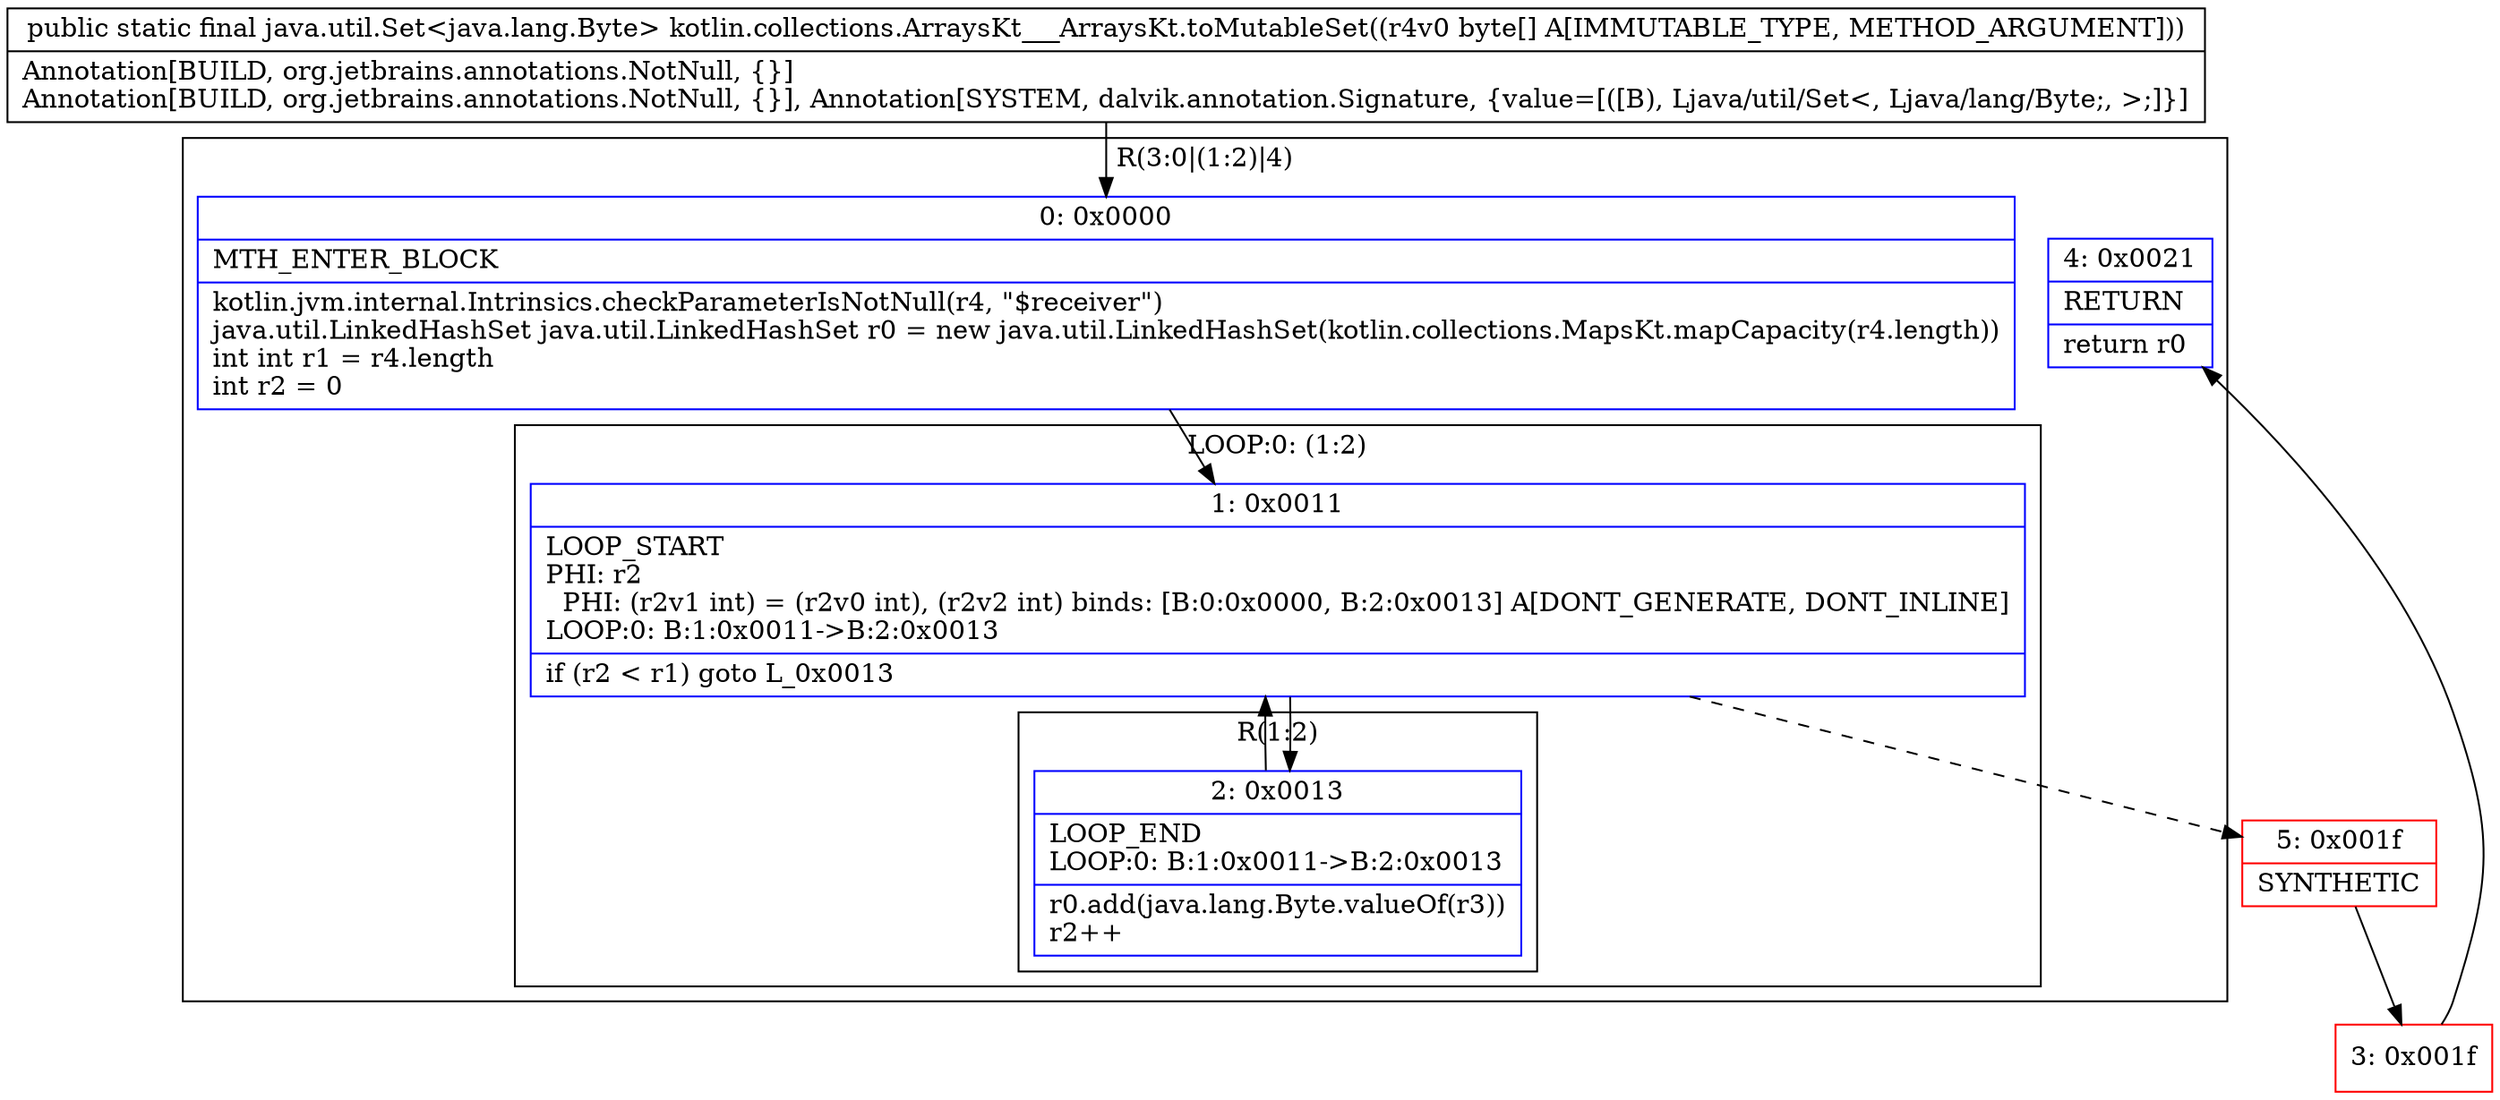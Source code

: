 digraph "CFG forkotlin.collections.ArraysKt___ArraysKt.toMutableSet([B)Ljava\/util\/Set;" {
subgraph cluster_Region_1449649488 {
label = "R(3:0|(1:2)|4)";
node [shape=record,color=blue];
Node_0 [shape=record,label="{0\:\ 0x0000|MTH_ENTER_BLOCK\l|kotlin.jvm.internal.Intrinsics.checkParameterIsNotNull(r4, \"$receiver\")\ljava.util.LinkedHashSet java.util.LinkedHashSet r0 = new java.util.LinkedHashSet(kotlin.collections.MapsKt.mapCapacity(r4.length))\lint int r1 = r4.length\lint r2 = 0\l}"];
subgraph cluster_LoopRegion_21344519 {
label = "LOOP:0: (1:2)";
node [shape=record,color=blue];
Node_1 [shape=record,label="{1\:\ 0x0011|LOOP_START\lPHI: r2 \l  PHI: (r2v1 int) = (r2v0 int), (r2v2 int) binds: [B:0:0x0000, B:2:0x0013] A[DONT_GENERATE, DONT_INLINE]\lLOOP:0: B:1:0x0011\-\>B:2:0x0013\l|if (r2 \< r1) goto L_0x0013\l}"];
subgraph cluster_Region_149790458 {
label = "R(1:2)";
node [shape=record,color=blue];
Node_2 [shape=record,label="{2\:\ 0x0013|LOOP_END\lLOOP:0: B:1:0x0011\-\>B:2:0x0013\l|r0.add(java.lang.Byte.valueOf(r3))\lr2++\l}"];
}
}
Node_4 [shape=record,label="{4\:\ 0x0021|RETURN\l|return r0\l}"];
}
Node_3 [shape=record,color=red,label="{3\:\ 0x001f}"];
Node_5 [shape=record,color=red,label="{5\:\ 0x001f|SYNTHETIC\l}"];
MethodNode[shape=record,label="{public static final java.util.Set\<java.lang.Byte\> kotlin.collections.ArraysKt___ArraysKt.toMutableSet((r4v0 byte[] A[IMMUTABLE_TYPE, METHOD_ARGUMENT]))  | Annotation[BUILD, org.jetbrains.annotations.NotNull, \{\}]\lAnnotation[BUILD, org.jetbrains.annotations.NotNull, \{\}], Annotation[SYSTEM, dalvik.annotation.Signature, \{value=[([B), Ljava\/util\/Set\<, Ljava\/lang\/Byte;, \>;]\}]\l}"];
MethodNode -> Node_0;
Node_0 -> Node_1;
Node_1 -> Node_2;
Node_1 -> Node_5[style=dashed];
Node_2 -> Node_1;
Node_3 -> Node_4;
Node_5 -> Node_3;
}

